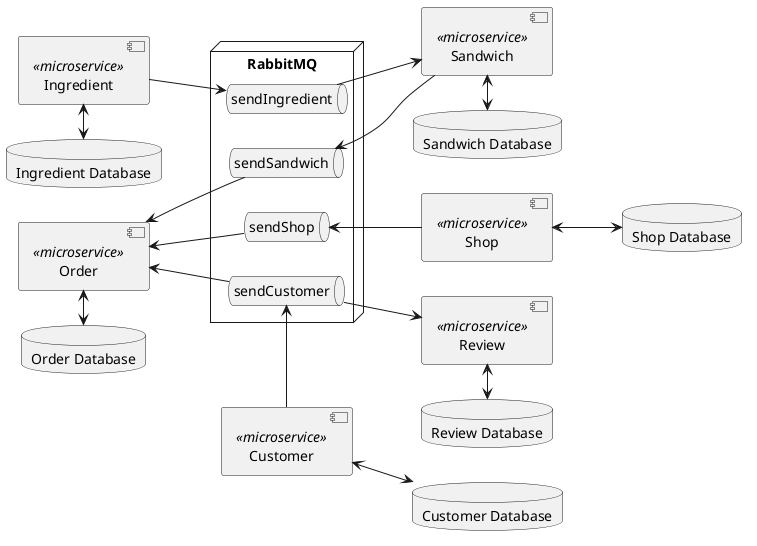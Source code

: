 @startuml

left to right direction

[Sandwich] <<microservice>> as sandwich
[Ingredient] <<microservice>> as ingredient
[Review] <<microservice>> as review
[Shop] <<microservice>> as shop
[Order] <<microservice>> as order
[Customer] <<microservice>> as customer


node "RabbitMQ"{
    queue sendSandwich as sendSandwich{ 
    }
    queue sendIngredient as sendIngredient{
    }
    queue sendShop as sendShop{
    }
    queue sendCustomer as sendCustomer{
    }

}

database "Sandwich Database" as sand{
}
database "Ingredient Database" as i{
}
database "Review Database" as r{
}
database "Shop Database" as s{
}
database "Order Database" as o{
}
database "Customer Database" as c{
}

sandwich <-right-> sand
ingredient <-right-> i
review <-right-> r 
shop <--> s
order <-right-> o 
customer <--> c

sendSandwich <-- sandwich
order <-- sendSandwich
ingredient --> sendIngredient
sendIngredient --> sandwich
sendShop <-- shop 
order <-- sendShop
sendCustomer <-left- customer
order <-- sendCustomer
sendCustomer --> review

@enduml